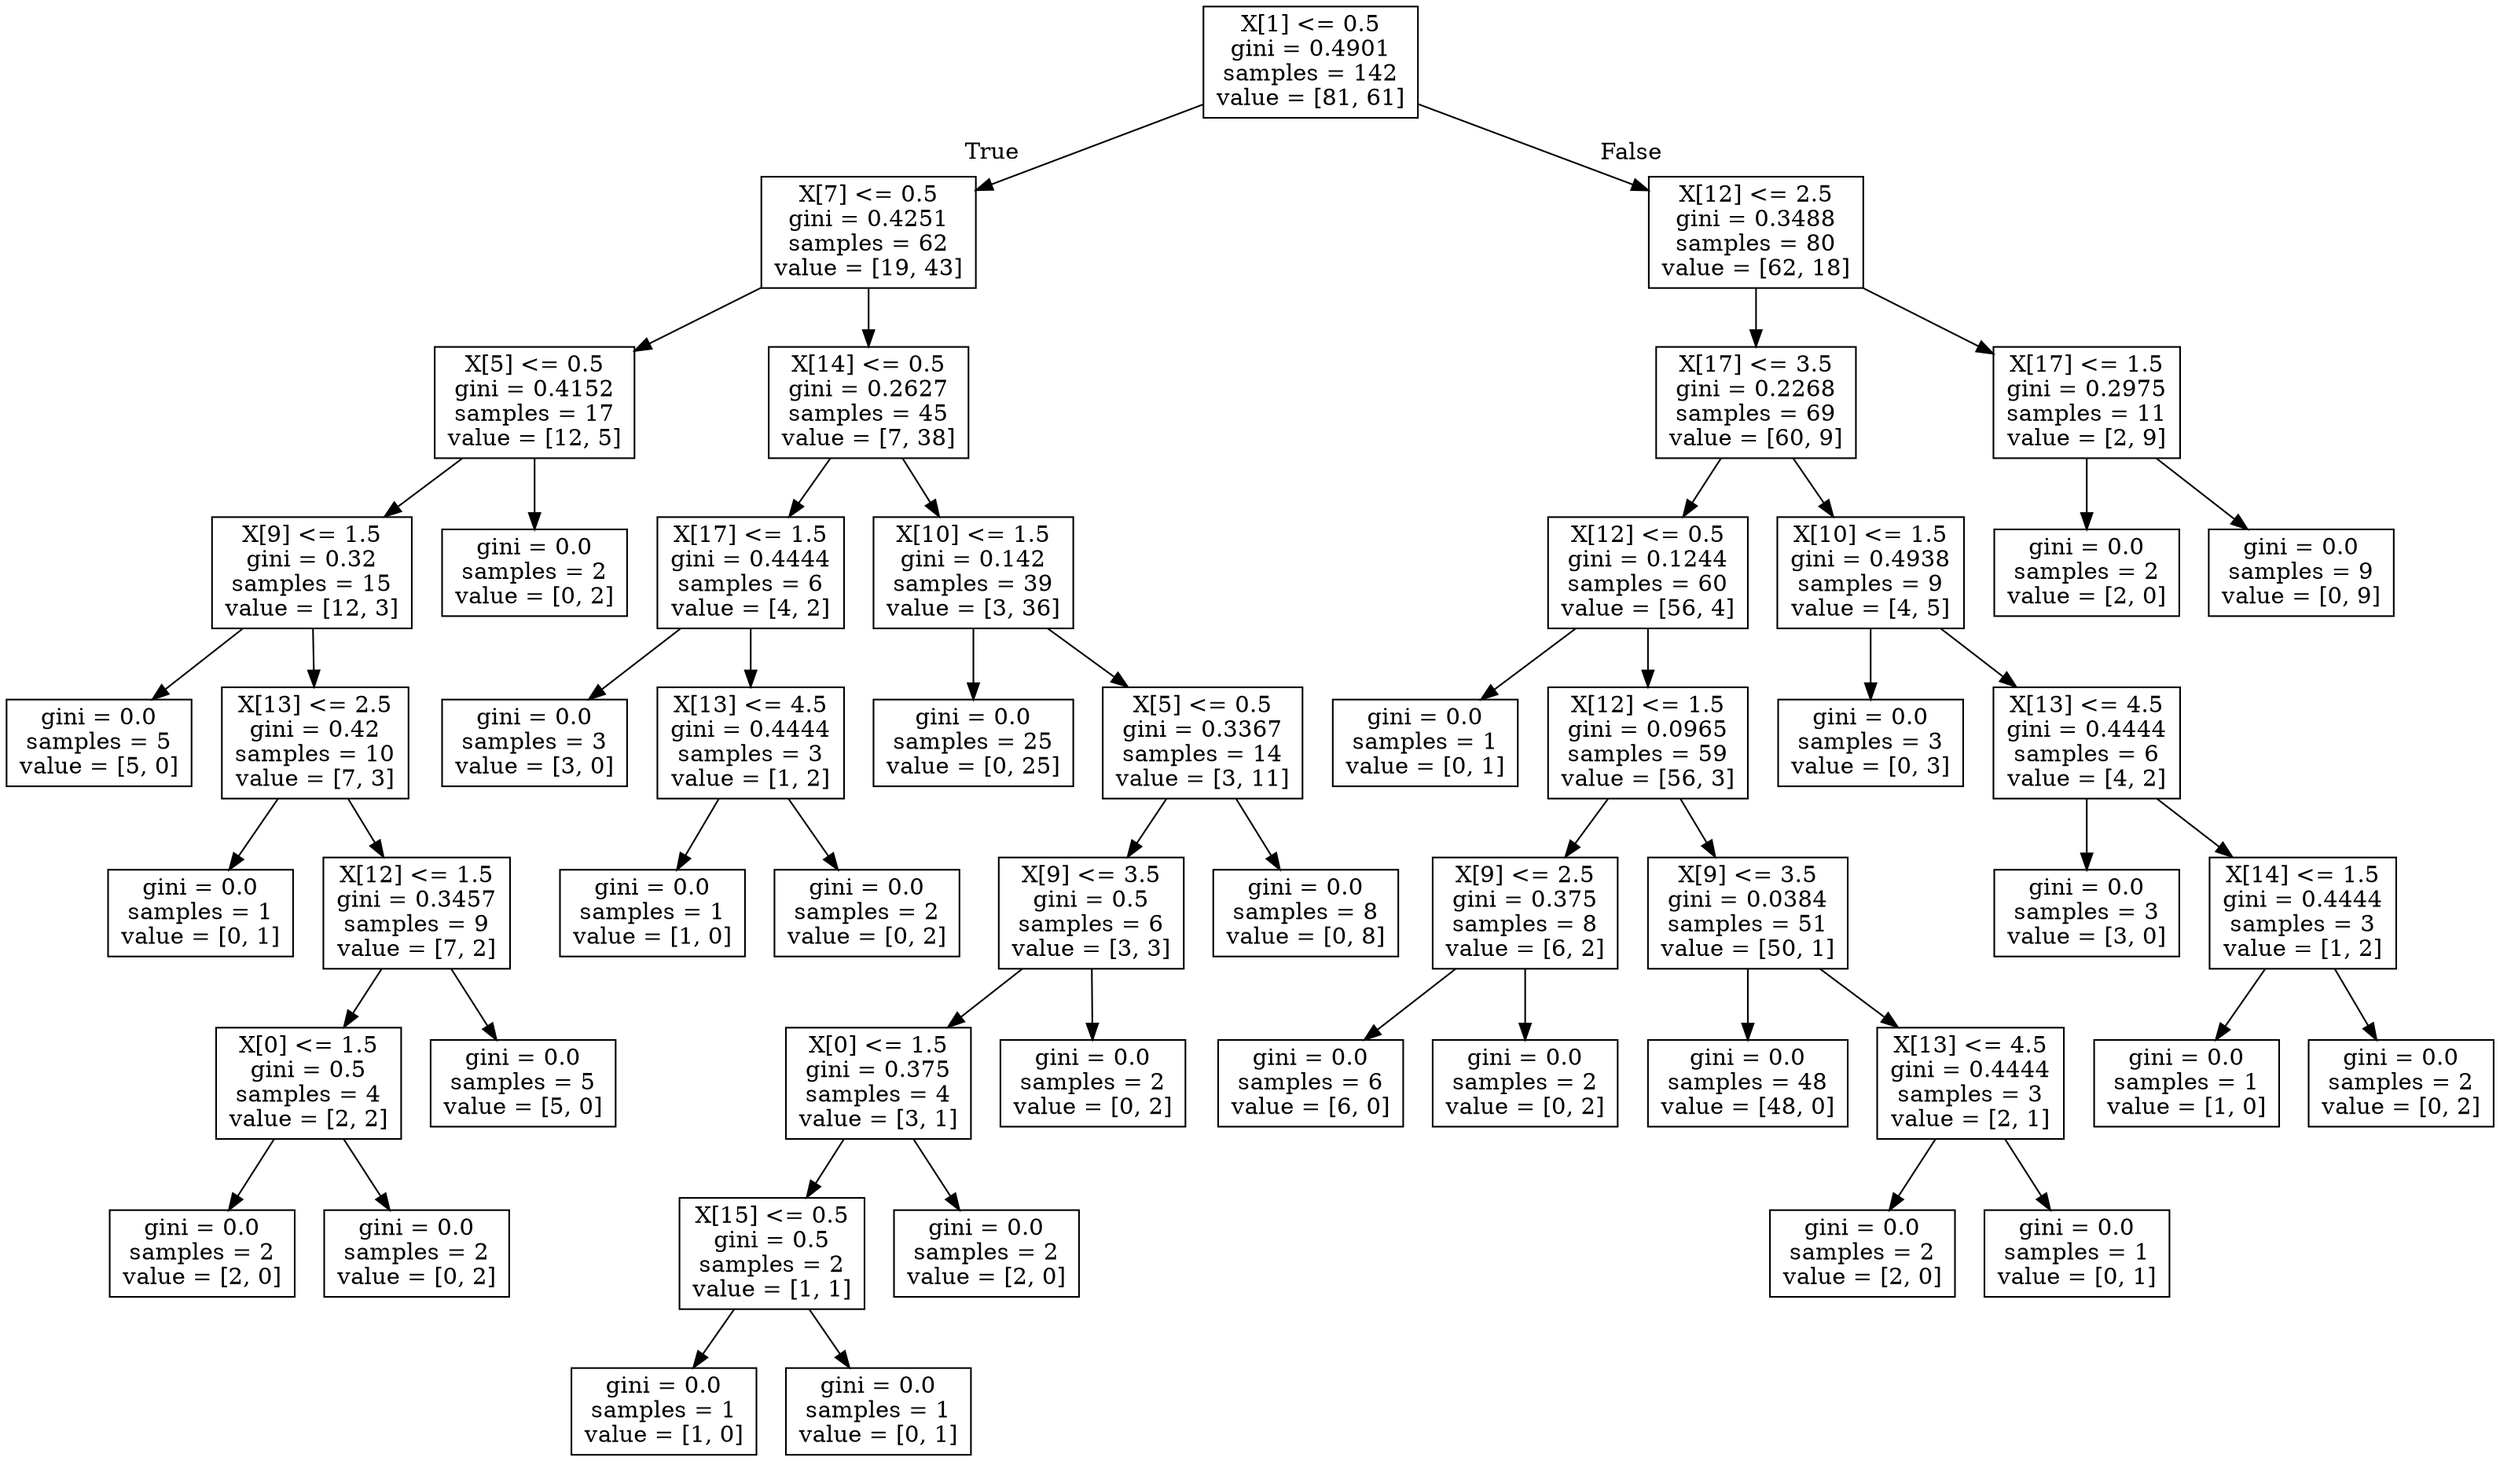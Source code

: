 digraph Tree {
node [shape=box] ;
0 [label="X[1] <= 0.5\ngini = 0.4901\nsamples = 142\nvalue = [81, 61]"] ;
1 [label="X[7] <= 0.5\ngini = 0.4251\nsamples = 62\nvalue = [19, 43]"] ;
0 -> 1 [labeldistance=2.5, labelangle=45, headlabel="True"] ;
2 [label="X[5] <= 0.5\ngini = 0.4152\nsamples = 17\nvalue = [12, 5]"] ;
1 -> 2 ;
3 [label="X[9] <= 1.5\ngini = 0.32\nsamples = 15\nvalue = [12, 3]"] ;
2 -> 3 ;
4 [label="gini = 0.0\nsamples = 5\nvalue = [5, 0]"] ;
3 -> 4 ;
5 [label="X[13] <= 2.5\ngini = 0.42\nsamples = 10\nvalue = [7, 3]"] ;
3 -> 5 ;
6 [label="gini = 0.0\nsamples = 1\nvalue = [0, 1]"] ;
5 -> 6 ;
7 [label="X[12] <= 1.5\ngini = 0.3457\nsamples = 9\nvalue = [7, 2]"] ;
5 -> 7 ;
8 [label="X[0] <= 1.5\ngini = 0.5\nsamples = 4\nvalue = [2, 2]"] ;
7 -> 8 ;
9 [label="gini = 0.0\nsamples = 2\nvalue = [2, 0]"] ;
8 -> 9 ;
10 [label="gini = 0.0\nsamples = 2\nvalue = [0, 2]"] ;
8 -> 10 ;
11 [label="gini = 0.0\nsamples = 5\nvalue = [5, 0]"] ;
7 -> 11 ;
12 [label="gini = 0.0\nsamples = 2\nvalue = [0, 2]"] ;
2 -> 12 ;
13 [label="X[14] <= 0.5\ngini = 0.2627\nsamples = 45\nvalue = [7, 38]"] ;
1 -> 13 ;
14 [label="X[17] <= 1.5\ngini = 0.4444\nsamples = 6\nvalue = [4, 2]"] ;
13 -> 14 ;
15 [label="gini = 0.0\nsamples = 3\nvalue = [3, 0]"] ;
14 -> 15 ;
16 [label="X[13] <= 4.5\ngini = 0.4444\nsamples = 3\nvalue = [1, 2]"] ;
14 -> 16 ;
17 [label="gini = 0.0\nsamples = 1\nvalue = [1, 0]"] ;
16 -> 17 ;
18 [label="gini = 0.0\nsamples = 2\nvalue = [0, 2]"] ;
16 -> 18 ;
19 [label="X[10] <= 1.5\ngini = 0.142\nsamples = 39\nvalue = [3, 36]"] ;
13 -> 19 ;
20 [label="gini = 0.0\nsamples = 25\nvalue = [0, 25]"] ;
19 -> 20 ;
21 [label="X[5] <= 0.5\ngini = 0.3367\nsamples = 14\nvalue = [3, 11]"] ;
19 -> 21 ;
22 [label="X[9] <= 3.5\ngini = 0.5\nsamples = 6\nvalue = [3, 3]"] ;
21 -> 22 ;
23 [label="X[0] <= 1.5\ngini = 0.375\nsamples = 4\nvalue = [3, 1]"] ;
22 -> 23 ;
24 [label="X[15] <= 0.5\ngini = 0.5\nsamples = 2\nvalue = [1, 1]"] ;
23 -> 24 ;
25 [label="gini = 0.0\nsamples = 1\nvalue = [1, 0]"] ;
24 -> 25 ;
26 [label="gini = 0.0\nsamples = 1\nvalue = [0, 1]"] ;
24 -> 26 ;
27 [label="gini = 0.0\nsamples = 2\nvalue = [2, 0]"] ;
23 -> 27 ;
28 [label="gini = 0.0\nsamples = 2\nvalue = [0, 2]"] ;
22 -> 28 ;
29 [label="gini = 0.0\nsamples = 8\nvalue = [0, 8]"] ;
21 -> 29 ;
30 [label="X[12] <= 2.5\ngini = 0.3488\nsamples = 80\nvalue = [62, 18]"] ;
0 -> 30 [labeldistance=2.5, labelangle=-45, headlabel="False"] ;
31 [label="X[17] <= 3.5\ngini = 0.2268\nsamples = 69\nvalue = [60, 9]"] ;
30 -> 31 ;
32 [label="X[12] <= 0.5\ngini = 0.1244\nsamples = 60\nvalue = [56, 4]"] ;
31 -> 32 ;
33 [label="gini = 0.0\nsamples = 1\nvalue = [0, 1]"] ;
32 -> 33 ;
34 [label="X[12] <= 1.5\ngini = 0.0965\nsamples = 59\nvalue = [56, 3]"] ;
32 -> 34 ;
35 [label="X[9] <= 2.5\ngini = 0.375\nsamples = 8\nvalue = [6, 2]"] ;
34 -> 35 ;
36 [label="gini = 0.0\nsamples = 6\nvalue = [6, 0]"] ;
35 -> 36 ;
37 [label="gini = 0.0\nsamples = 2\nvalue = [0, 2]"] ;
35 -> 37 ;
38 [label="X[9] <= 3.5\ngini = 0.0384\nsamples = 51\nvalue = [50, 1]"] ;
34 -> 38 ;
39 [label="gini = 0.0\nsamples = 48\nvalue = [48, 0]"] ;
38 -> 39 ;
40 [label="X[13] <= 4.5\ngini = 0.4444\nsamples = 3\nvalue = [2, 1]"] ;
38 -> 40 ;
41 [label="gini = 0.0\nsamples = 2\nvalue = [2, 0]"] ;
40 -> 41 ;
42 [label="gini = 0.0\nsamples = 1\nvalue = [0, 1]"] ;
40 -> 42 ;
43 [label="X[10] <= 1.5\ngini = 0.4938\nsamples = 9\nvalue = [4, 5]"] ;
31 -> 43 ;
44 [label="gini = 0.0\nsamples = 3\nvalue = [0, 3]"] ;
43 -> 44 ;
45 [label="X[13] <= 4.5\ngini = 0.4444\nsamples = 6\nvalue = [4, 2]"] ;
43 -> 45 ;
46 [label="gini = 0.0\nsamples = 3\nvalue = [3, 0]"] ;
45 -> 46 ;
47 [label="X[14] <= 1.5\ngini = 0.4444\nsamples = 3\nvalue = [1, 2]"] ;
45 -> 47 ;
48 [label="gini = 0.0\nsamples = 1\nvalue = [1, 0]"] ;
47 -> 48 ;
49 [label="gini = 0.0\nsamples = 2\nvalue = [0, 2]"] ;
47 -> 49 ;
50 [label="X[17] <= 1.5\ngini = 0.2975\nsamples = 11\nvalue = [2, 9]"] ;
30 -> 50 ;
51 [label="gini = 0.0\nsamples = 2\nvalue = [2, 0]"] ;
50 -> 51 ;
52 [label="gini = 0.0\nsamples = 9\nvalue = [0, 9]"] ;
50 -> 52 ;
}